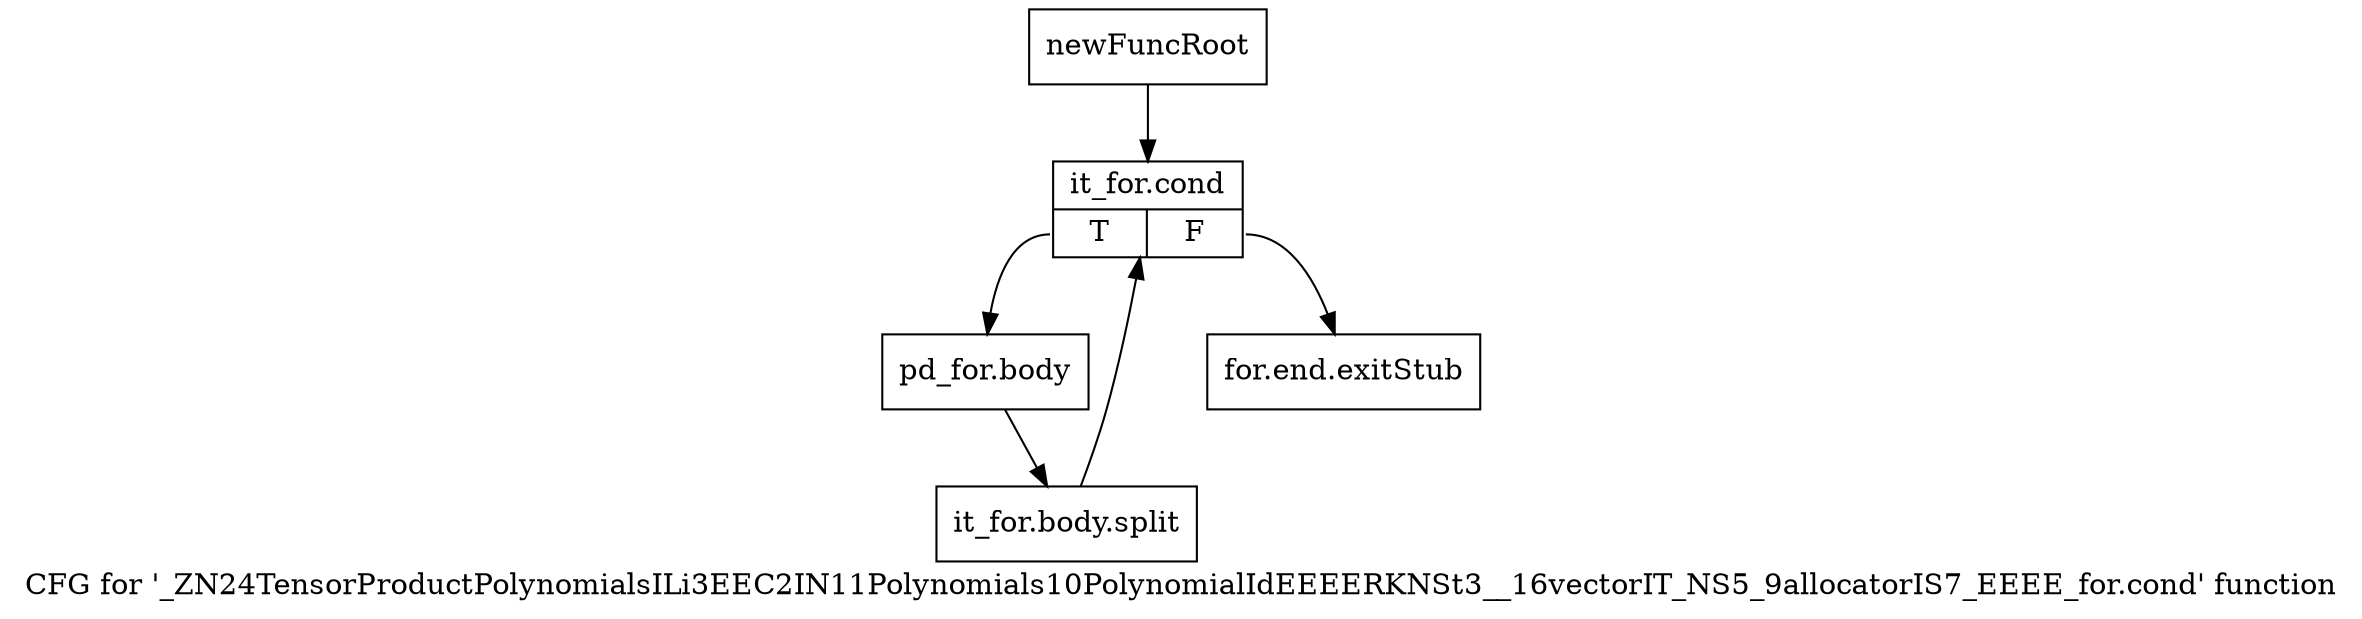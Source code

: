 digraph "CFG for '_ZN24TensorProductPolynomialsILi3EEC2IN11Polynomials10PolynomialIdEEEERKNSt3__16vectorIT_NS5_9allocatorIS7_EEEE_for.cond' function" {
	label="CFG for '_ZN24TensorProductPolynomialsILi3EEC2IN11Polynomials10PolynomialIdEEEERKNSt3__16vectorIT_NS5_9allocatorIS7_EEEE_for.cond' function";

	Node0x90c4350 [shape=record,label="{newFuncRoot}"];
	Node0x90c4350 -> Node0x90c43f0;
	Node0x90c43a0 [shape=record,label="{for.end.exitStub}"];
	Node0x90c43f0 [shape=record,label="{it_for.cond|{<s0>T|<s1>F}}"];
	Node0x90c43f0:s0 -> Node0x90c4850;
	Node0x90c43f0:s1 -> Node0x90c43a0;
	Node0x90c4850 [shape=record,label="{pd_for.body}"];
	Node0x90c4850 -> Node0xc5e5c20;
	Node0xc5e5c20 [shape=record,label="{it_for.body.split}"];
	Node0xc5e5c20 -> Node0x90c43f0;
}
